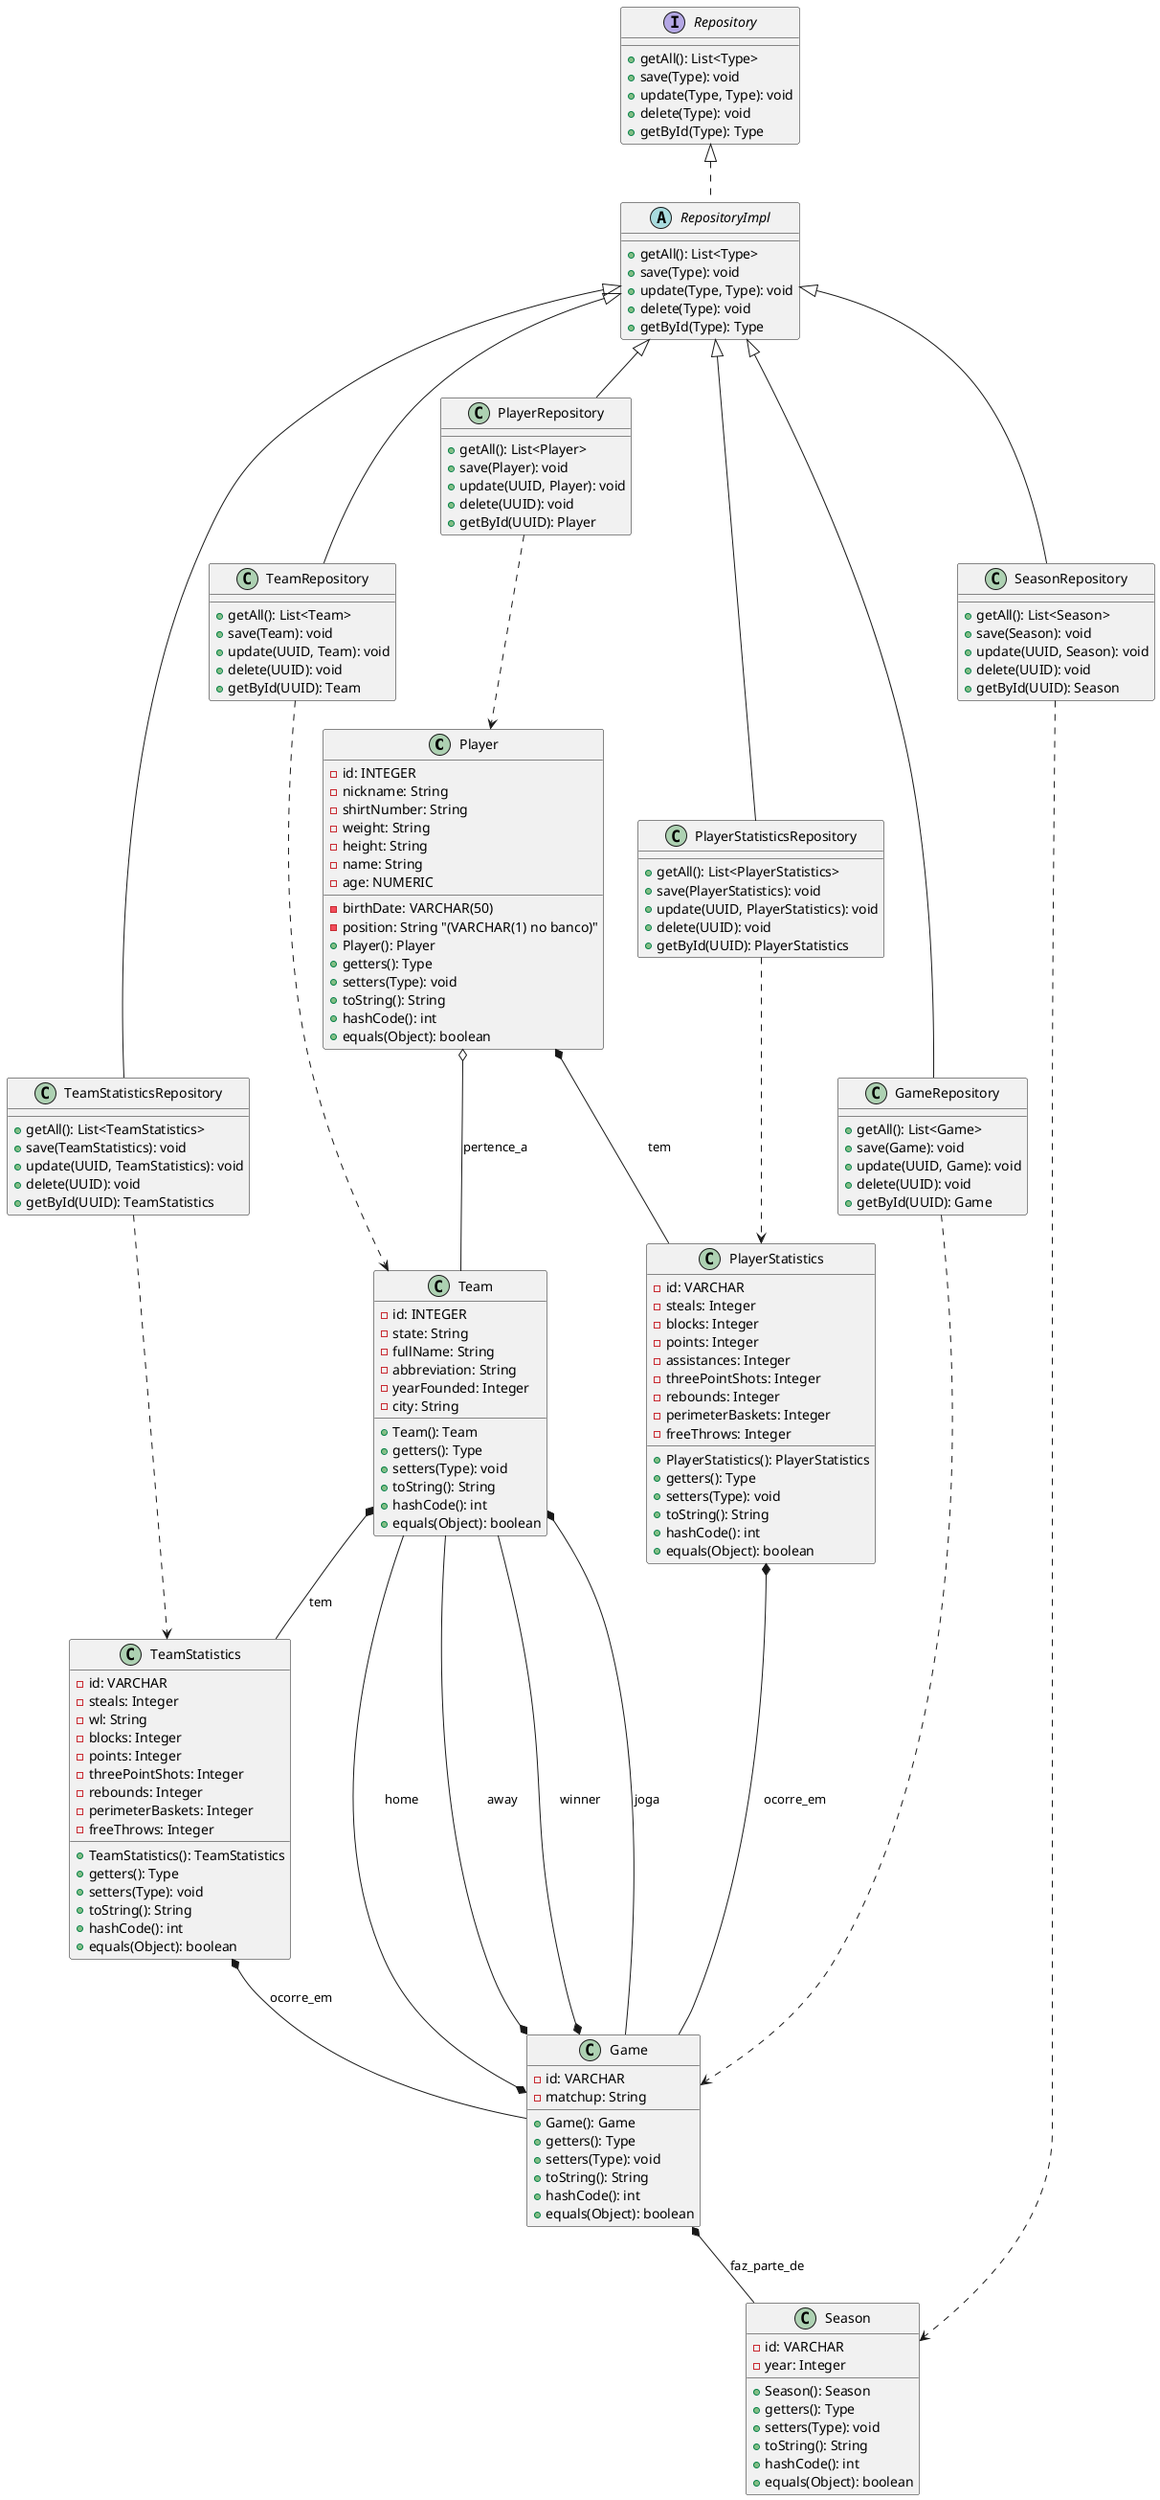 @startuml
class Player {
    - id: INTEGER
    - birthDate: VARCHAR(50)
    - nickname: String
    - shirtNumber: String
    - weight: String
    - height: String
    - name: String
    - position: String "(VARCHAR(1) no banco)"
    - age: NUMERIC

    + Player(): Player
    + getters(): Type
    + setters(Type): void
    + toString(): String
    + hashCode(): int
    + equals(Object): boolean
}

class Team {
    - id: INTEGER
    - state: String
    - fullName: String
    - abbreviation: String
    - yearFounded: Integer
    - city: String

    + Team(): Team
    + getters(): Type
    + setters(Type): void
    + toString(): String
    + hashCode(): int
    + equals(Object): boolean
}

class Game {
    - id: VARCHAR
    - matchup: String

    + Game(): Game
    + getters(): Type
    + setters(Type): void
    + toString(): String
    + hashCode(): int
    + equals(Object): boolean
}

class Season {
    - id: VARCHAR
    - year: Integer

    + Season(): Season
    + getters(): Type
    + setters(Type): void
    + toString(): String
    + hashCode(): int
    + equals(Object): boolean
}

class PlayerStatistics {
    - id: VARCHAR
    - steals: Integer
    - blocks: Integer
    - points: Integer
    - assistances: Integer
    - threePointShots: Integer
    - rebounds: Integer
    - perimeterBaskets: Integer
    - freeThrows: Integer

    + PlayerStatistics(): PlayerStatistics
    + getters(): Type
    + setters(Type): void
    + toString(): String
    + hashCode(): int
    + equals(Object): boolean
}

class TeamStatistics {
    - id: VARCHAR
    - steals: Integer
    - wl: String
    - blocks: Integer
    - points: Integer
    - threePointShots: Integer
    - rebounds: Integer
    - perimeterBaskets: Integer
    - freeThrows: Integer

    + TeamStatistics(): TeamStatistics
    + getters(): Type
    + setters(Type): void
    + toString(): String
    + hashCode(): int
    + equals(Object): boolean
}

interface Repository {
    + getAll(): List<Type>
    + save(Type): void
    + update(Type, Type): void
    + delete(Type): void
    + getById(Type): Type
}

abstract RepositoryImpl {
    + getAll(): List<Type>
    + save(Type): void
    + update(Type, Type): void
    + delete(Type): void
    + getById(Type): Type
}

class PlayerRepository {
    + getAll(): List<Player>
    + save(Player): void
    + update(UUID, Player): void
    + delete(UUID): void
    + getById(UUID): Player
}

class TeamRepository {
    + getAll(): List<Team>
    + save(Team): void
    + update(UUID, Team): void
    + delete(UUID): void
    + getById(UUID): Team
}

class GameRepository {
    + getAll(): List<Game>
    + save(Game): void
    + update(UUID, Game): void
    + delete(UUID): void
    + getById(UUID): Game
}

class SeasonRepository {
    + getAll(): List<Season>
    + save(Season): void
    + update(UUID, Season): void
    + delete(UUID): void
    + getById(UUID): Season
}

class PlayerStatisticsRepository {
    + getAll(): List<PlayerStatistics>
    + save(PlayerStatistics): void
    + update(UUID, PlayerStatistics): void
    + delete(UUID): void
    + getById(UUID): PlayerStatistics
}

class TeamStatisticsRepository {
    + getAll(): List<TeamStatistics>
    + save(TeamStatistics): void
    + update(UUID, TeamStatistics): void
    + delete(UUID): void
    + getById(UUID): TeamStatistics
}

Repository <|.. RepositoryImpl
RepositoryImpl <|-- PlayerRepository
RepositoryImpl <|-- TeamRepository
RepositoryImpl <|-- GameRepository
RepositoryImpl <|-- SeasonRepository
RepositoryImpl <|-- PlayerStatisticsRepository
RepositoryImpl <|-- TeamStatisticsRepository

PlayerRepository ..> Player
TeamRepository ..> Team
GameRepository ..> Game
SeasonRepository ..> Season
PlayerStatisticsRepository ..> PlayerStatistics
TeamStatisticsRepository ..> TeamStatistics

Player o-- Team : pertence_a
Team *-- TeamStatistics : tem
Team *-- Game : joga
Player *-- PlayerStatistics : tem
PlayerStatistics *-- Game : ocorre_em
TeamStatistics *-- Game : ocorre_em
Game *-- Team : home
Game *-- Team : away
Game *-- Team : winner
Game *-- Season : faz_parte_de
@enduml
